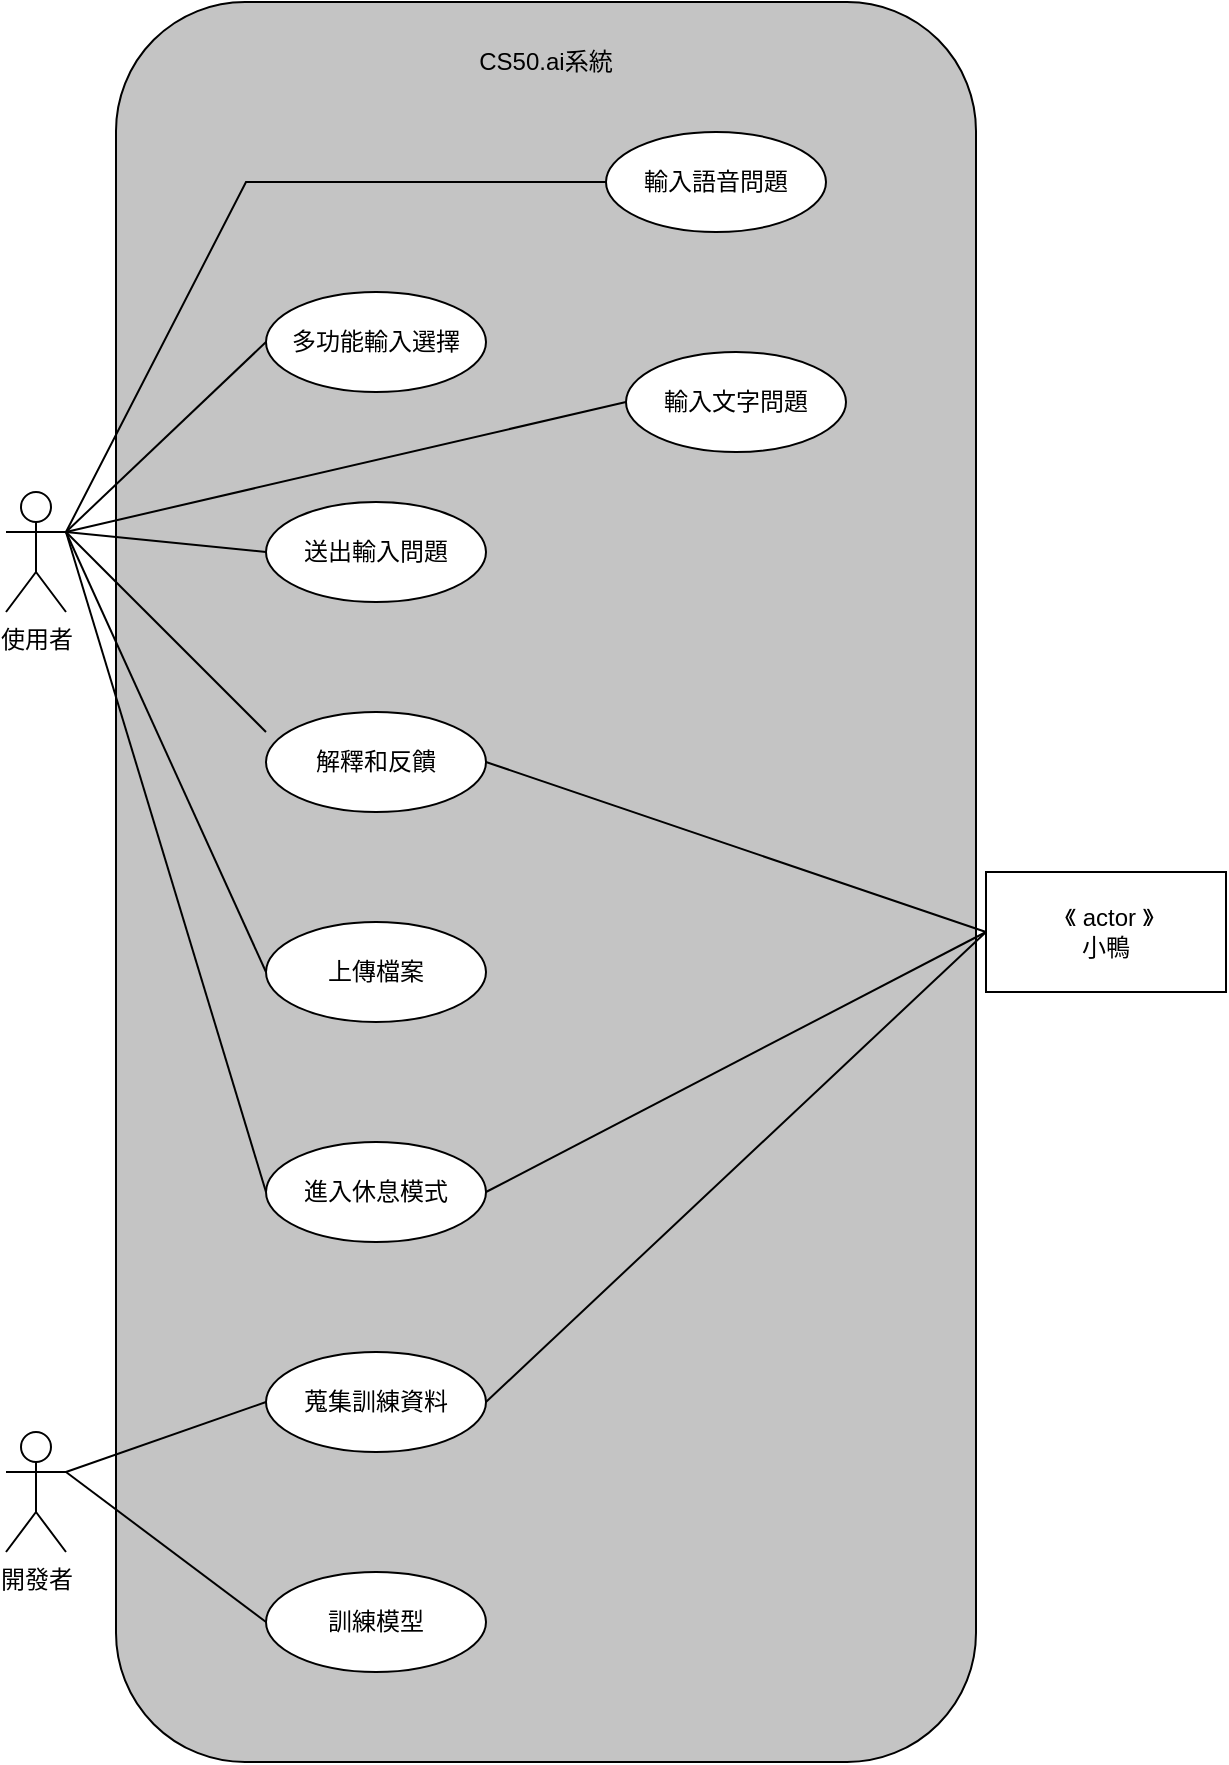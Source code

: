 <mxfile version="22.0.4" type="github" pages="2">
  <diagram name="第 1 页" id="CVwKr8z6vn4hAvoOYOmV">
    <mxGraphModel dx="1060" dy="713" grid="1" gridSize="10" guides="1" tooltips="1" connect="1" arrows="1" fold="1" page="1" pageScale="1" pageWidth="827" pageHeight="1169" math="0" shadow="0">
      <root>
        <mxCell id="0" />
        <mxCell id="1" parent="0" />
        <mxCell id="26zWSstspuFFSgMjiScQ-3" value="" style="rounded=1;whiteSpace=wrap;html=1;rotation=-90;fillColor=#C4C4C4;" vertex="1" parent="1">
          <mxGeometry x="-70" y="420" width="880" height="430" as="geometry" />
        </mxCell>
        <mxCell id="p51J1jFppIbg0KQrvtKk-1" value="使用者" style="shape=umlActor;verticalLabelPosition=bottom;verticalAlign=top;html=1;outlineConnect=0;" vertex="1" parent="1">
          <mxGeometry x="100" y="440" width="30" height="60" as="geometry" />
        </mxCell>
        <mxCell id="p51J1jFppIbg0KQrvtKk-6" value="輸入文字問題" style="ellipse;whiteSpace=wrap;html=1;" vertex="1" parent="1">
          <mxGeometry x="410" y="370" width="110" height="50" as="geometry" />
        </mxCell>
        <mxCell id="p51J1jFppIbg0KQrvtKk-7" value="解釋和反饋" style="ellipse;whiteSpace=wrap;html=1;" vertex="1" parent="1">
          <mxGeometry x="230" y="550" width="110" height="50" as="geometry" />
        </mxCell>
        <mxCell id="p51J1jFppIbg0KQrvtKk-8" value="上傳檔案" style="ellipse;whiteSpace=wrap;html=1;" vertex="1" parent="1">
          <mxGeometry x="230" y="655" width="110" height="50" as="geometry" />
        </mxCell>
        <mxCell id="p51J1jFppIbg0KQrvtKk-9" value="輸入語音問題" style="ellipse;whiteSpace=wrap;html=1;" vertex="1" parent="1">
          <mxGeometry x="400" y="260" width="110" height="50" as="geometry" />
        </mxCell>
        <mxCell id="p51J1jFppIbg0KQrvtKk-10" value="多功能輸入選擇" style="ellipse;whiteSpace=wrap;html=1;" vertex="1" parent="1">
          <mxGeometry x="230" y="340" width="110" height="50" as="geometry" />
        </mxCell>
        <mxCell id="p51J1jFppIbg0KQrvtKk-11" value="送出輸入問題" style="ellipse;whiteSpace=wrap;html=1;" vertex="1" parent="1">
          <mxGeometry x="230" y="445" width="110" height="50" as="geometry" />
        </mxCell>
        <mxCell id="p51J1jFppIbg0KQrvtKk-12" value="進入休息模式" style="ellipse;whiteSpace=wrap;html=1;" vertex="1" parent="1">
          <mxGeometry x="230" y="765" width="110" height="50" as="geometry" />
        </mxCell>
        <mxCell id="p51J1jFppIbg0KQrvtKk-13" value="蒐集訓練資料" style="ellipse;whiteSpace=wrap;html=1;" vertex="1" parent="1">
          <mxGeometry x="230" y="870" width="110" height="50" as="geometry" />
        </mxCell>
        <mxCell id="p51J1jFppIbg0KQrvtKk-14" value="訓練模型" style="ellipse;whiteSpace=wrap;html=1;" vertex="1" parent="1">
          <mxGeometry x="230" y="980" width="110" height="50" as="geometry" />
        </mxCell>
        <mxCell id="p51J1jFppIbg0KQrvtKk-15" value="開發者" style="shape=umlActor;verticalLabelPosition=bottom;verticalAlign=top;html=1;outlineConnect=0;" vertex="1" parent="1">
          <mxGeometry x="100" y="910" width="30" height="60" as="geometry" />
        </mxCell>
        <mxCell id="p51J1jFppIbg0KQrvtKk-16" value="" style="endArrow=none;html=1;rounded=0;exitX=1;exitY=0.333;exitDx=0;exitDy=0;exitPerimeter=0;entryX=0;entryY=0.5;entryDx=0;entryDy=0;" edge="1" parent="1" source="p51J1jFppIbg0KQrvtKk-1" target="p51J1jFppIbg0KQrvtKk-10">
          <mxGeometry width="50" height="50" relative="1" as="geometry">
            <mxPoint x="440" y="670" as="sourcePoint" />
            <mxPoint x="490" y="620" as="targetPoint" />
          </mxGeometry>
        </mxCell>
        <mxCell id="p51J1jFppIbg0KQrvtKk-17" value="" style="endArrow=none;html=1;rounded=0;entryX=0;entryY=0.5;entryDx=0;entryDy=0;" edge="1" parent="1" target="p51J1jFppIbg0KQrvtKk-11">
          <mxGeometry width="50" height="50" relative="1" as="geometry">
            <mxPoint x="130" y="460" as="sourcePoint" />
            <mxPoint x="240" y="375" as="targetPoint" />
          </mxGeometry>
        </mxCell>
        <mxCell id="p51J1jFppIbg0KQrvtKk-18" value="" style="endArrow=none;html=1;rounded=0;entryX=0;entryY=0.2;entryDx=0;entryDy=0;entryPerimeter=0;" edge="1" parent="1" target="p51J1jFppIbg0KQrvtKk-7">
          <mxGeometry width="50" height="50" relative="1" as="geometry">
            <mxPoint x="130" y="460" as="sourcePoint" />
            <mxPoint x="250" y="385" as="targetPoint" />
          </mxGeometry>
        </mxCell>
        <mxCell id="p51J1jFppIbg0KQrvtKk-19" value="" style="endArrow=none;html=1;rounded=0;entryX=0;entryY=0.5;entryDx=0;entryDy=0;" edge="1" parent="1" target="p51J1jFppIbg0KQrvtKk-8">
          <mxGeometry width="50" height="50" relative="1" as="geometry">
            <mxPoint x="130" y="460" as="sourcePoint" />
            <mxPoint x="260" y="395" as="targetPoint" />
          </mxGeometry>
        </mxCell>
        <mxCell id="p51J1jFppIbg0KQrvtKk-20" value="" style="endArrow=none;html=1;rounded=0;exitX=1;exitY=0.333;exitDx=0;exitDy=0;exitPerimeter=0;entryX=0;entryY=0.5;entryDx=0;entryDy=0;" edge="1" parent="1" source="p51J1jFppIbg0KQrvtKk-1" target="p51J1jFppIbg0KQrvtKk-12">
          <mxGeometry width="50" height="50" relative="1" as="geometry">
            <mxPoint x="140" y="490" as="sourcePoint" />
            <mxPoint x="490" y="620" as="targetPoint" />
          </mxGeometry>
        </mxCell>
        <mxCell id="p51J1jFppIbg0KQrvtKk-21" value="" style="endArrow=none;html=1;rounded=0;exitX=1;exitY=0.333;exitDx=0;exitDy=0;exitPerimeter=0;entryX=0;entryY=0.5;entryDx=0;entryDy=0;" edge="1" parent="1" source="p51J1jFppIbg0KQrvtKk-15" target="p51J1jFppIbg0KQrvtKk-13">
          <mxGeometry width="50" height="50" relative="1" as="geometry">
            <mxPoint x="440" y="670" as="sourcePoint" />
            <mxPoint x="490" y="620" as="targetPoint" />
          </mxGeometry>
        </mxCell>
        <mxCell id="p51J1jFppIbg0KQrvtKk-22" value="" style="endArrow=none;html=1;rounded=0;exitX=1;exitY=0.333;exitDx=0;exitDy=0;exitPerimeter=0;entryX=0;entryY=0.5;entryDx=0;entryDy=0;" edge="1" parent="1" source="p51J1jFppIbg0KQrvtKk-15" target="p51J1jFppIbg0KQrvtKk-14">
          <mxGeometry width="50" height="50" relative="1" as="geometry">
            <mxPoint x="170" y="500" as="sourcePoint" />
            <mxPoint x="270" y="405" as="targetPoint" />
          </mxGeometry>
        </mxCell>
        <mxCell id="p51J1jFppIbg0KQrvtKk-23" value="" style="endArrow=none;html=1;rounded=0;exitX=1;exitY=0.333;exitDx=0;exitDy=0;exitPerimeter=0;entryX=0;entryY=0.5;entryDx=0;entryDy=0;" edge="1" parent="1" source="p51J1jFppIbg0KQrvtKk-1" target="p51J1jFppIbg0KQrvtKk-6">
          <mxGeometry width="50" height="50" relative="1" as="geometry">
            <mxPoint x="440" y="670" as="sourcePoint" />
            <mxPoint x="320" y="270" as="targetPoint" />
          </mxGeometry>
        </mxCell>
        <mxCell id="p51J1jFppIbg0KQrvtKk-24" value="" style="endArrow=none;html=1;rounded=0;entryX=0;entryY=0.5;entryDx=0;entryDy=0;" edge="1" parent="1" target="p51J1jFppIbg0KQrvtKk-9">
          <mxGeometry width="50" height="50" relative="1" as="geometry">
            <mxPoint x="130" y="460" as="sourcePoint" />
            <mxPoint x="490" y="620" as="targetPoint" />
            <Array as="points">
              <mxPoint x="220" y="285" />
            </Array>
          </mxGeometry>
        </mxCell>
        <mxCell id="p51J1jFppIbg0KQrvtKk-25" value="&amp;nbsp;《 actor 》&lt;br&gt;小鴨" style="rounded=0;whiteSpace=wrap;html=1;" vertex="1" parent="1">
          <mxGeometry x="590" y="630" width="120" height="60" as="geometry" />
        </mxCell>
        <mxCell id="p51J1jFppIbg0KQrvtKk-26" value="" style="endArrow=none;html=1;rounded=0;entryX=1;entryY=0.5;entryDx=0;entryDy=0;exitX=0;exitY=0.5;exitDx=0;exitDy=0;" edge="1" parent="1" source="p51J1jFppIbg0KQrvtKk-25" target="p51J1jFppIbg0KQrvtKk-7">
          <mxGeometry width="50" height="50" relative="1" as="geometry">
            <mxPoint x="440" y="670" as="sourcePoint" />
            <mxPoint x="490" y="620" as="targetPoint" />
          </mxGeometry>
        </mxCell>
        <mxCell id="26zWSstspuFFSgMjiScQ-1" value="" style="endArrow=none;html=1;rounded=0;exitX=1;exitY=0.5;exitDx=0;exitDy=0;entryX=0;entryY=0.5;entryDx=0;entryDy=0;" edge="1" parent="1" source="p51J1jFppIbg0KQrvtKk-12" target="p51J1jFppIbg0KQrvtKk-25">
          <mxGeometry width="50" height="50" relative="1" as="geometry">
            <mxPoint x="420" y="740" as="sourcePoint" />
            <mxPoint x="470" y="690" as="targetPoint" />
          </mxGeometry>
        </mxCell>
        <mxCell id="26zWSstspuFFSgMjiScQ-2" value="" style="endArrow=none;html=1;rounded=0;exitX=1;exitY=0.5;exitDx=0;exitDy=0;entryX=0;entryY=0.5;entryDx=0;entryDy=0;" edge="1" parent="1" source="p51J1jFppIbg0KQrvtKk-13" target="p51J1jFppIbg0KQrvtKk-25">
          <mxGeometry width="50" height="50" relative="1" as="geometry">
            <mxPoint x="420" y="740" as="sourcePoint" />
            <mxPoint x="470" y="690" as="targetPoint" />
          </mxGeometry>
        </mxCell>
        <mxCell id="26zWSstspuFFSgMjiScQ-5" value="CS50.ai系統" style="text;html=1;strokeColor=none;fillColor=none;align=center;verticalAlign=middle;whiteSpace=wrap;rounded=0;" vertex="1" parent="1">
          <mxGeometry x="300" y="210" width="140" height="30" as="geometry" />
        </mxCell>
      </root>
    </mxGraphModel>
  </diagram>
  <diagram id="eMlEQ8UfdBLLfz72NkHh" name="第 2 页">
    <mxGraphModel dx="909" dy="611" grid="1" gridSize="10" guides="1" tooltips="1" connect="1" arrows="1" fold="1" page="1" pageScale="1" pageWidth="827" pageHeight="1169" math="0" shadow="0">
      <root>
        <mxCell id="0" />
        <mxCell id="1" parent="0" />
        <mxCell id="7Y5v-hRCNparEOJWz9xK-1" value="" style="ellipse;whiteSpace=wrap;html=1;aspect=fixed;fillColor=#9AC7BF;" vertex="1" parent="1">
          <mxGeometry x="160" y="50" width="40" height="40" as="geometry" />
        </mxCell>
        <mxCell id="7Y5v-hRCNparEOJWz9xK-2" value="使用者進入CS50.ai系統畫面" style="rounded=1;whiteSpace=wrap;html=1;" vertex="1" parent="1">
          <mxGeometry x="95" y="120" width="170" height="50" as="geometry" />
        </mxCell>
        <mxCell id="7Y5v-hRCNparEOJWz9xK-3" value="" style="endArrow=classic;html=1;rounded=0;entryX=0.5;entryY=0;entryDx=0;entryDy=0;exitX=0.5;exitY=1;exitDx=0;exitDy=0;" edge="1" parent="1" source="7Y5v-hRCNparEOJWz9xK-1" target="7Y5v-hRCNparEOJWz9xK-2">
          <mxGeometry width="50" height="50" relative="1" as="geometry">
            <mxPoint x="390" y="360" as="sourcePoint" />
            <mxPoint x="440" y="310" as="targetPoint" />
          </mxGeometry>
        </mxCell>
        <mxCell id="7Y5v-hRCNparEOJWz9xK-4" value="使用者選擇輸入方式" style="rounded=1;whiteSpace=wrap;html=1;" vertex="1" parent="1">
          <mxGeometry x="95" y="200" width="170" height="50" as="geometry" />
        </mxCell>
        <mxCell id="7Y5v-hRCNparEOJWz9xK-5" value="" style="endArrow=classic;html=1;rounded=0;entryX=0.5;entryY=0;entryDx=0;entryDy=0;exitX=0.5;exitY=1;exitDx=0;exitDy=0;" edge="1" parent="1" source="7Y5v-hRCNparEOJWz9xK-2" target="7Y5v-hRCNparEOJWz9xK-4">
          <mxGeometry width="50" height="50" relative="1" as="geometry">
            <mxPoint x="190" y="100" as="sourcePoint" />
            <mxPoint x="190" y="130" as="targetPoint" />
          </mxGeometry>
        </mxCell>
        <mxCell id="7Y5v-hRCNparEOJWz9xK-6" value="" style="endArrow=classic;html=1;rounded=0;exitX=0.5;exitY=1;exitDx=0;exitDy=0;entryX=0.5;entryY=0;entryDx=0;entryDy=0;" edge="1" parent="1" source="7Y5v-hRCNparEOJWz9xK-4" target="7Y5v-hRCNparEOJWz9xK-7">
          <mxGeometry width="50" height="50" relative="1" as="geometry">
            <mxPoint x="200" y="110" as="sourcePoint" />
            <mxPoint x="180" y="290" as="targetPoint" />
          </mxGeometry>
        </mxCell>
        <mxCell id="7Y5v-hRCNparEOJWz9xK-7" value="" style="rhombus;whiteSpace=wrap;html=1;fillColor=#9AC7BF;" vertex="1" parent="1">
          <mxGeometry x="155" y="294" width="50" height="50" as="geometry" />
        </mxCell>
        <mxCell id="7Y5v-hRCNparEOJWz9xK-9" value="" style="endArrow=classic;html=1;rounded=0;exitX=1;exitY=0.5;exitDx=0;exitDy=0;" edge="1" parent="1" source="7Y5v-hRCNparEOJWz9xK-7">
          <mxGeometry width="50" height="50" relative="1" as="geometry">
            <mxPoint x="205" y="315" as="sourcePoint" />
            <mxPoint x="350" y="320" as="targetPoint" />
          </mxGeometry>
        </mxCell>
        <mxCell id="7Y5v-hRCNparEOJWz9xK-11" value="[使用語音輸入]" style="text;html=1;strokeColor=none;fillColor=none;align=center;verticalAlign=middle;whiteSpace=wrap;rounded=0;" vertex="1" parent="1">
          <mxGeometry x="220" y="290" width="110" height="30" as="geometry" />
        </mxCell>
        <mxCell id="7Y5v-hRCNparEOJWz9xK-12" value="[使用文字輸入]" style="text;html=1;strokeColor=none;fillColor=none;align=center;verticalAlign=middle;whiteSpace=wrap;rounded=0;" vertex="1" parent="1">
          <mxGeometry x="70" y="360" width="110" height="30" as="geometry" />
        </mxCell>
        <mxCell id="hxok2_LiRuAR8FjS2SU8-1" value="" style="endArrow=classic;html=1;rounded=0;exitX=0.5;exitY=1;exitDx=0;exitDy=0;" edge="1" parent="1" source="7Y5v-hRCNparEOJWz9xK-7">
          <mxGeometry width="50" height="50" relative="1" as="geometry">
            <mxPoint x="190" y="260" as="sourcePoint" />
            <mxPoint x="180" y="410" as="targetPoint" />
          </mxGeometry>
        </mxCell>
        <mxCell id="awgla1CCDMvEeUTZh9nt-1" value="語音輸入問題" style="rounded=1;whiteSpace=wrap;html=1;" vertex="1" parent="1">
          <mxGeometry x="350" y="294" width="170" height="50" as="geometry" />
        </mxCell>
        <mxCell id="e-DTyQsAOb1gBTHliAzk-1" value="文字輸入問題" style="rounded=1;whiteSpace=wrap;html=1;" vertex="1" parent="1">
          <mxGeometry x="95" y="410" width="170" height="50" as="geometry" />
        </mxCell>
      </root>
    </mxGraphModel>
  </diagram>
</mxfile>
